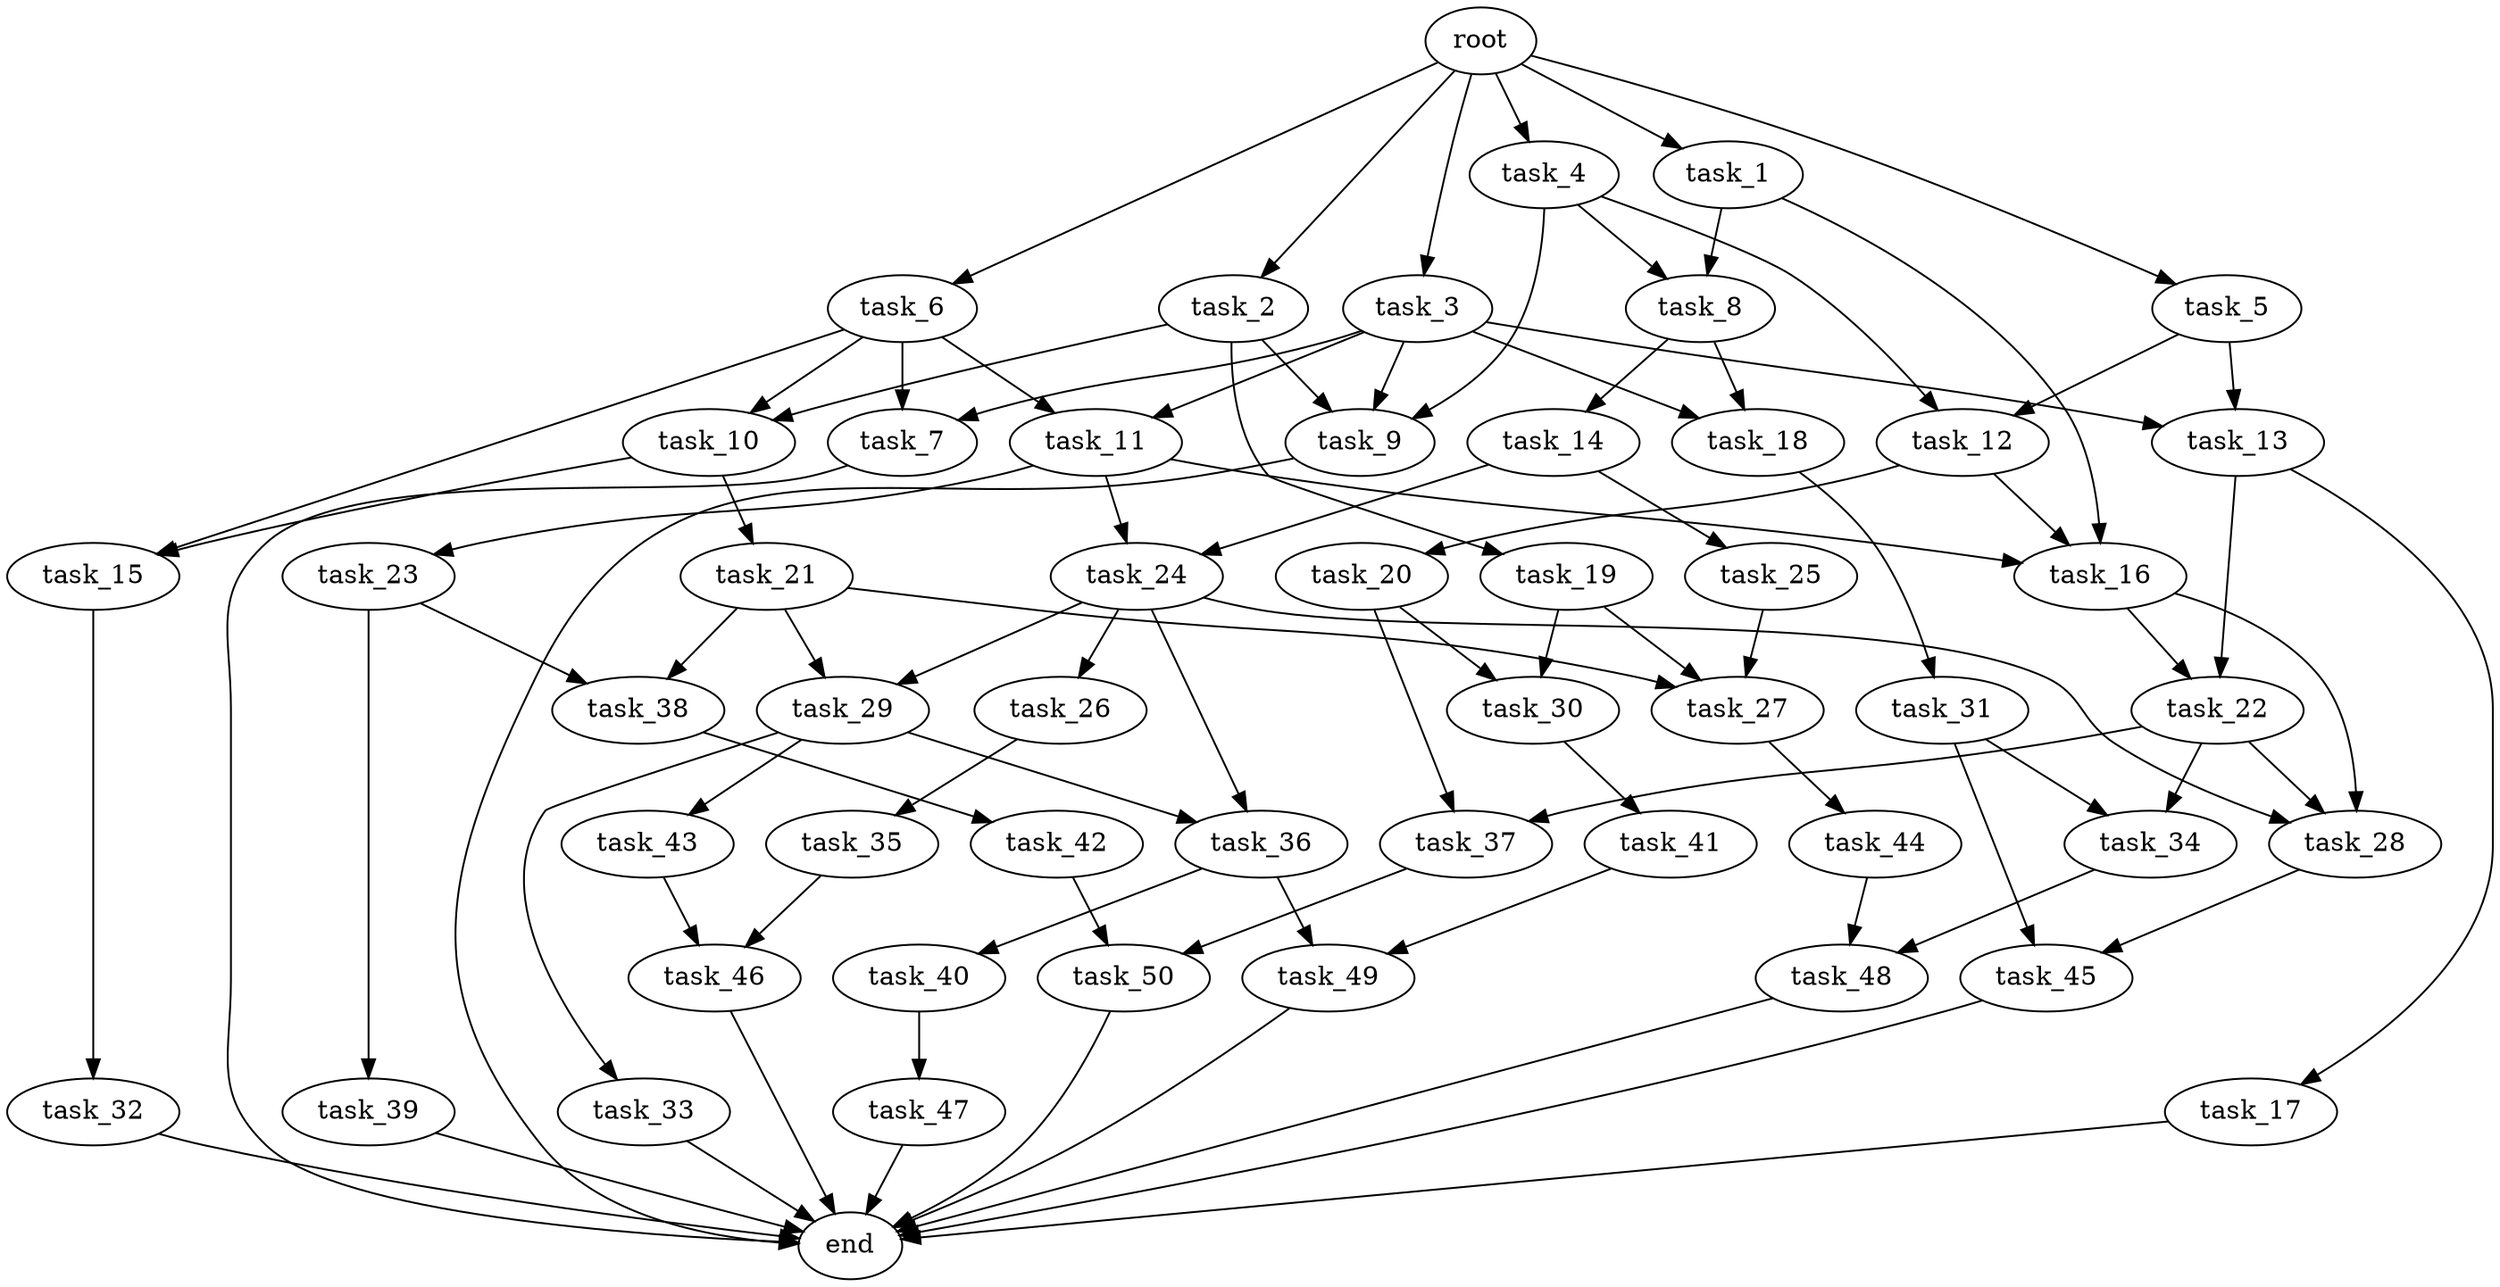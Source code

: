 digraph G {
  root [size="0.000000e+00"];
  task_1 [size="2.077386e+09"];
  task_2 [size="7.978627e+09"];
  task_3 [size="2.318309e+09"];
  task_4 [size="3.677137e+09"];
  task_5 [size="7.861250e+09"];
  task_6 [size="5.544926e+08"];
  task_7 [size="5.809717e+09"];
  task_8 [size="8.377483e+09"];
  task_9 [size="6.310178e+09"];
  task_10 [size="2.157393e+08"];
  task_11 [size="7.900145e+09"];
  task_12 [size="1.937593e+09"];
  task_13 [size="2.947372e+08"];
  task_14 [size="7.161644e+09"];
  task_15 [size="5.736294e+09"];
  task_16 [size="4.064469e+09"];
  task_17 [size="9.187298e+09"];
  task_18 [size="3.607753e+09"];
  task_19 [size="5.436414e+09"];
  task_20 [size="6.972622e+08"];
  task_21 [size="4.119221e+09"];
  task_22 [size="6.932041e+09"];
  task_23 [size="2.596957e+09"];
  task_24 [size="8.916004e+09"];
  task_25 [size="7.736670e+09"];
  task_26 [size="1.935859e+08"];
  task_27 [size="2.751670e+09"];
  task_28 [size="5.277374e+09"];
  task_29 [size="2.519524e+09"];
  task_30 [size="2.720830e+09"];
  task_31 [size="8.716179e+09"];
  task_32 [size="9.612118e+09"];
  task_33 [size="8.129707e+09"];
  task_34 [size="3.402275e+08"];
  task_35 [size="6.910583e+09"];
  task_36 [size="1.728033e+09"];
  task_37 [size="4.870655e+09"];
  task_38 [size="5.704554e+09"];
  task_39 [size="7.125569e+09"];
  task_40 [size="5.764440e+09"];
  task_41 [size="8.762853e+09"];
  task_42 [size="1.242012e+09"];
  task_43 [size="8.113199e+09"];
  task_44 [size="5.939584e+09"];
  task_45 [size="3.554639e+09"];
  task_46 [size="2.851553e+09"];
  task_47 [size="7.488717e+09"];
  task_48 [size="4.278040e+09"];
  task_49 [size="3.293702e+09"];
  task_50 [size="1.382744e+09"];
  end [size="0.000000e+00"];

  root -> task_1 [size="1.000000e-12"];
  root -> task_2 [size="1.000000e-12"];
  root -> task_3 [size="1.000000e-12"];
  root -> task_4 [size="1.000000e-12"];
  root -> task_5 [size="1.000000e-12"];
  root -> task_6 [size="1.000000e-12"];
  task_1 -> task_8 [size="4.188742e+08"];
  task_1 -> task_16 [size="1.354823e+08"];
  task_2 -> task_9 [size="2.103393e+08"];
  task_2 -> task_10 [size="1.078696e+07"];
  task_2 -> task_19 [size="5.436414e+08"];
  task_3 -> task_7 [size="2.904859e+08"];
  task_3 -> task_9 [size="2.103393e+08"];
  task_3 -> task_11 [size="3.950072e+08"];
  task_3 -> task_13 [size="1.473686e+07"];
  task_3 -> task_18 [size="1.803876e+08"];
  task_4 -> task_8 [size="4.188742e+08"];
  task_4 -> task_9 [size="2.103393e+08"];
  task_4 -> task_12 [size="9.687966e+07"];
  task_5 -> task_12 [size="9.687966e+07"];
  task_5 -> task_13 [size="1.473686e+07"];
  task_6 -> task_7 [size="2.904859e+08"];
  task_6 -> task_10 [size="1.078696e+07"];
  task_6 -> task_11 [size="3.950072e+08"];
  task_6 -> task_15 [size="2.868147e+08"];
  task_7 -> end [size="1.000000e-12"];
  task_8 -> task_14 [size="7.161644e+08"];
  task_8 -> task_18 [size="1.803876e+08"];
  task_9 -> end [size="1.000000e-12"];
  task_10 -> task_15 [size="2.868147e+08"];
  task_10 -> task_21 [size="4.119221e+08"];
  task_11 -> task_16 [size="1.354823e+08"];
  task_11 -> task_23 [size="2.596957e+08"];
  task_11 -> task_24 [size="4.458002e+08"];
  task_12 -> task_16 [size="1.354823e+08"];
  task_12 -> task_20 [size="6.972622e+07"];
  task_13 -> task_17 [size="9.187298e+08"];
  task_13 -> task_22 [size="3.466020e+08"];
  task_14 -> task_24 [size="4.458002e+08"];
  task_14 -> task_25 [size="7.736670e+08"];
  task_15 -> task_32 [size="9.612118e+08"];
  task_16 -> task_22 [size="3.466020e+08"];
  task_16 -> task_28 [size="1.759125e+08"];
  task_17 -> end [size="1.000000e-12"];
  task_18 -> task_31 [size="8.716179e+08"];
  task_19 -> task_27 [size="9.172234e+07"];
  task_19 -> task_30 [size="1.360415e+08"];
  task_20 -> task_30 [size="1.360415e+08"];
  task_20 -> task_37 [size="2.435327e+08"];
  task_21 -> task_27 [size="9.172234e+07"];
  task_21 -> task_29 [size="1.259762e+08"];
  task_21 -> task_38 [size="2.852277e+08"];
  task_22 -> task_28 [size="1.759125e+08"];
  task_22 -> task_34 [size="1.701138e+07"];
  task_22 -> task_37 [size="2.435327e+08"];
  task_23 -> task_38 [size="2.852277e+08"];
  task_23 -> task_39 [size="7.125569e+08"];
  task_24 -> task_26 [size="1.935859e+07"];
  task_24 -> task_28 [size="1.759125e+08"];
  task_24 -> task_29 [size="1.259762e+08"];
  task_24 -> task_36 [size="8.640163e+07"];
  task_25 -> task_27 [size="9.172234e+07"];
  task_26 -> task_35 [size="6.910583e+08"];
  task_27 -> task_44 [size="5.939584e+08"];
  task_28 -> task_45 [size="1.777320e+08"];
  task_29 -> task_33 [size="8.129707e+08"];
  task_29 -> task_36 [size="8.640163e+07"];
  task_29 -> task_43 [size="8.113199e+08"];
  task_30 -> task_41 [size="8.762853e+08"];
  task_31 -> task_34 [size="1.701138e+07"];
  task_31 -> task_45 [size="1.777320e+08"];
  task_32 -> end [size="1.000000e-12"];
  task_33 -> end [size="1.000000e-12"];
  task_34 -> task_48 [size="2.139020e+08"];
  task_35 -> task_46 [size="1.425777e+08"];
  task_36 -> task_40 [size="5.764440e+08"];
  task_36 -> task_49 [size="1.646851e+08"];
  task_37 -> task_50 [size="6.913718e+07"];
  task_38 -> task_42 [size="1.242012e+08"];
  task_39 -> end [size="1.000000e-12"];
  task_40 -> task_47 [size="7.488717e+08"];
  task_41 -> task_49 [size="1.646851e+08"];
  task_42 -> task_50 [size="6.913718e+07"];
  task_43 -> task_46 [size="1.425777e+08"];
  task_44 -> task_48 [size="2.139020e+08"];
  task_45 -> end [size="1.000000e-12"];
  task_46 -> end [size="1.000000e-12"];
  task_47 -> end [size="1.000000e-12"];
  task_48 -> end [size="1.000000e-12"];
  task_49 -> end [size="1.000000e-12"];
  task_50 -> end [size="1.000000e-12"];
}

